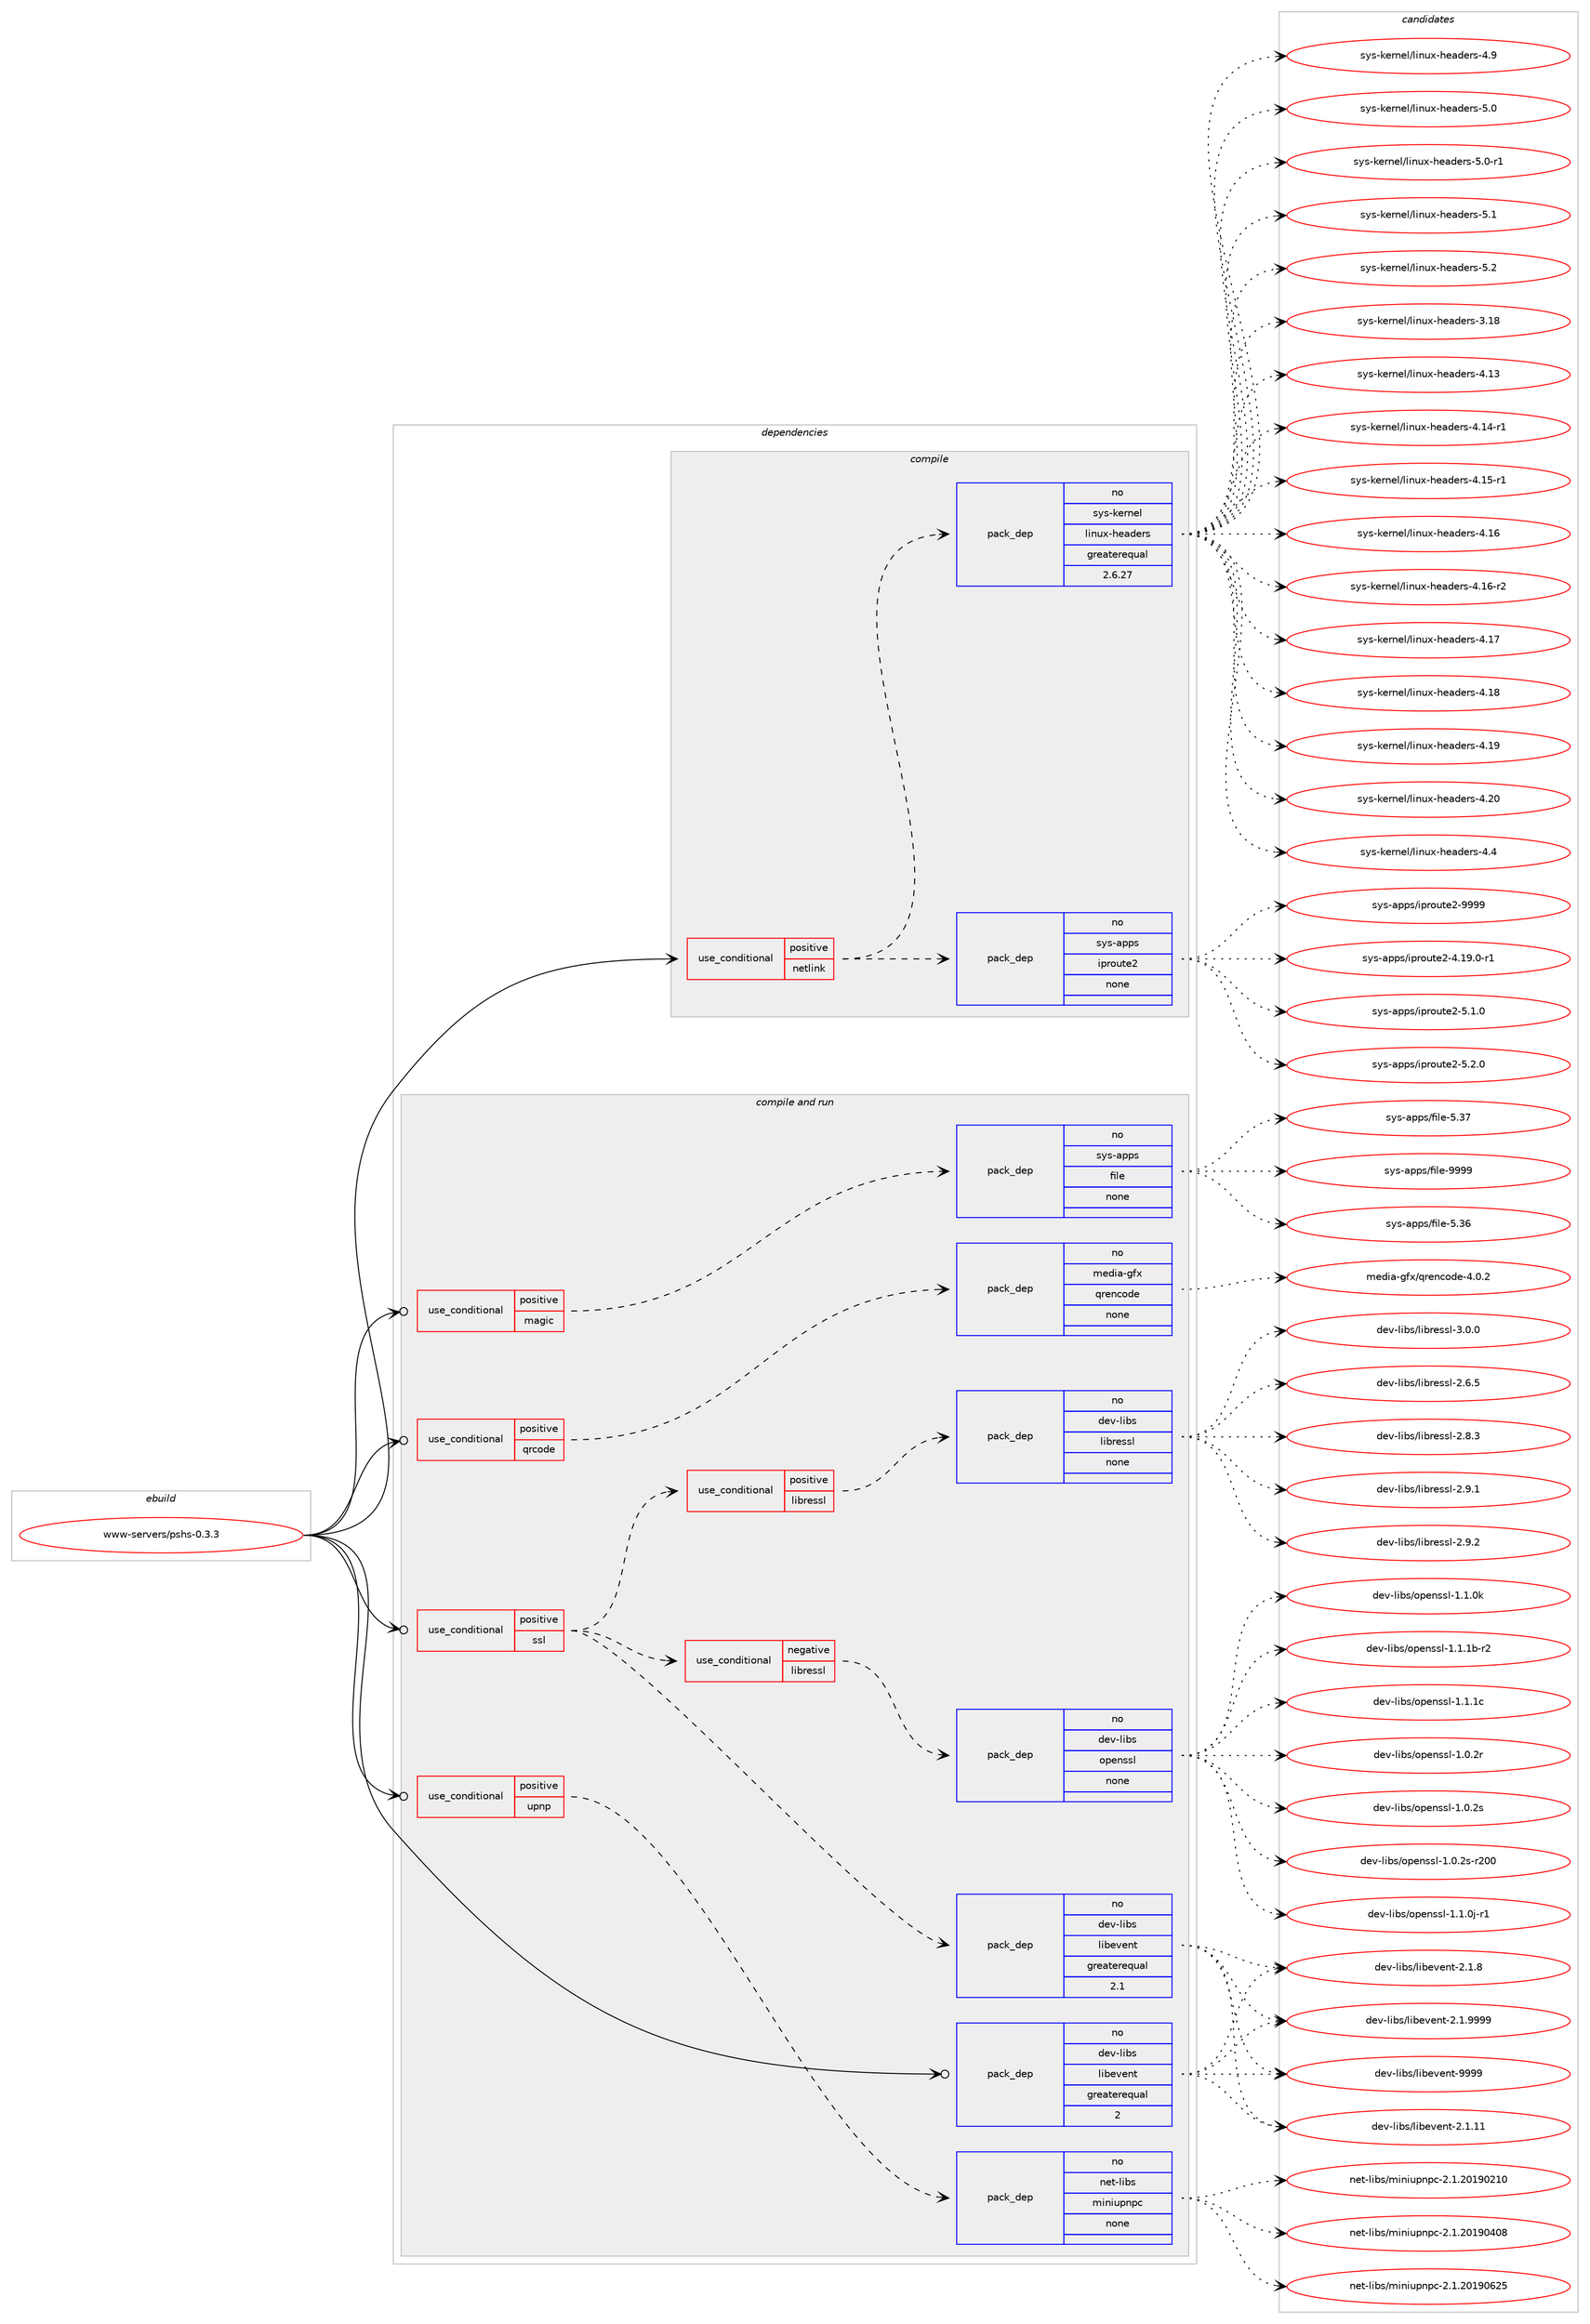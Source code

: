 digraph prolog {

# *************
# Graph options
# *************

newrank=true;
concentrate=true;
compound=true;
graph [rankdir=LR,fontname=Helvetica,fontsize=10,ranksep=1.5];#, ranksep=2.5, nodesep=0.2];
edge  [arrowhead=vee];
node  [fontname=Helvetica,fontsize=10];

# **********
# The ebuild
# **********

subgraph cluster_leftcol {
color=gray;
rank=same;
label=<<i>ebuild</i>>;
id [label="www-servers/pshs-0.3.3", color=red, width=4, href="../www-servers/pshs-0.3.3.svg"];
}

# ****************
# The dependencies
# ****************

subgraph cluster_midcol {
color=gray;
label=<<i>dependencies</i>>;
subgraph cluster_compile {
fillcolor="#eeeeee";
style=filled;
label=<<i>compile</i>>;
subgraph cond539 {
dependency2173 [label=<<TABLE BORDER="0" CELLBORDER="1" CELLSPACING="0" CELLPADDING="4"><TR><TD ROWSPAN="3" CELLPADDING="10">use_conditional</TD></TR><TR><TD>positive</TD></TR><TR><TD>netlink</TD></TR></TABLE>>, shape=none, color=red];
subgraph pack1598 {
dependency2174 [label=<<TABLE BORDER="0" CELLBORDER="1" CELLSPACING="0" CELLPADDING="4" WIDTH="220"><TR><TD ROWSPAN="6" CELLPADDING="30">pack_dep</TD></TR><TR><TD WIDTH="110">no</TD></TR><TR><TD>sys-apps</TD></TR><TR><TD>iproute2</TD></TR><TR><TD>none</TD></TR><TR><TD></TD></TR></TABLE>>, shape=none, color=blue];
}
dependency2173:e -> dependency2174:w [weight=20,style="dashed",arrowhead="vee"];
subgraph pack1599 {
dependency2175 [label=<<TABLE BORDER="0" CELLBORDER="1" CELLSPACING="0" CELLPADDING="4" WIDTH="220"><TR><TD ROWSPAN="6" CELLPADDING="30">pack_dep</TD></TR><TR><TD WIDTH="110">no</TD></TR><TR><TD>sys-kernel</TD></TR><TR><TD>linux-headers</TD></TR><TR><TD>greaterequal</TD></TR><TR><TD>2.6.27</TD></TR></TABLE>>, shape=none, color=blue];
}
dependency2173:e -> dependency2175:w [weight=20,style="dashed",arrowhead="vee"];
}
id:e -> dependency2173:w [weight=20,style="solid",arrowhead="vee"];
}
subgraph cluster_compileandrun {
fillcolor="#eeeeee";
style=filled;
label=<<i>compile and run</i>>;
subgraph cond540 {
dependency2176 [label=<<TABLE BORDER="0" CELLBORDER="1" CELLSPACING="0" CELLPADDING="4"><TR><TD ROWSPAN="3" CELLPADDING="10">use_conditional</TD></TR><TR><TD>positive</TD></TR><TR><TD>magic</TD></TR></TABLE>>, shape=none, color=red];
subgraph pack1600 {
dependency2177 [label=<<TABLE BORDER="0" CELLBORDER="1" CELLSPACING="0" CELLPADDING="4" WIDTH="220"><TR><TD ROWSPAN="6" CELLPADDING="30">pack_dep</TD></TR><TR><TD WIDTH="110">no</TD></TR><TR><TD>sys-apps</TD></TR><TR><TD>file</TD></TR><TR><TD>none</TD></TR><TR><TD></TD></TR></TABLE>>, shape=none, color=blue];
}
dependency2176:e -> dependency2177:w [weight=20,style="dashed",arrowhead="vee"];
}
id:e -> dependency2176:w [weight=20,style="solid",arrowhead="odotvee"];
subgraph cond541 {
dependency2178 [label=<<TABLE BORDER="0" CELLBORDER="1" CELLSPACING="0" CELLPADDING="4"><TR><TD ROWSPAN="3" CELLPADDING="10">use_conditional</TD></TR><TR><TD>positive</TD></TR><TR><TD>qrcode</TD></TR></TABLE>>, shape=none, color=red];
subgraph pack1601 {
dependency2179 [label=<<TABLE BORDER="0" CELLBORDER="1" CELLSPACING="0" CELLPADDING="4" WIDTH="220"><TR><TD ROWSPAN="6" CELLPADDING="30">pack_dep</TD></TR><TR><TD WIDTH="110">no</TD></TR><TR><TD>media-gfx</TD></TR><TR><TD>qrencode</TD></TR><TR><TD>none</TD></TR><TR><TD></TD></TR></TABLE>>, shape=none, color=blue];
}
dependency2178:e -> dependency2179:w [weight=20,style="dashed",arrowhead="vee"];
}
id:e -> dependency2178:w [weight=20,style="solid",arrowhead="odotvee"];
subgraph cond542 {
dependency2180 [label=<<TABLE BORDER="0" CELLBORDER="1" CELLSPACING="0" CELLPADDING="4"><TR><TD ROWSPAN="3" CELLPADDING="10">use_conditional</TD></TR><TR><TD>positive</TD></TR><TR><TD>ssl</TD></TR></TABLE>>, shape=none, color=red];
subgraph pack1602 {
dependency2181 [label=<<TABLE BORDER="0" CELLBORDER="1" CELLSPACING="0" CELLPADDING="4" WIDTH="220"><TR><TD ROWSPAN="6" CELLPADDING="30">pack_dep</TD></TR><TR><TD WIDTH="110">no</TD></TR><TR><TD>dev-libs</TD></TR><TR><TD>libevent</TD></TR><TR><TD>greaterequal</TD></TR><TR><TD>2.1</TD></TR></TABLE>>, shape=none, color=blue];
}
dependency2180:e -> dependency2181:w [weight=20,style="dashed",arrowhead="vee"];
subgraph cond543 {
dependency2182 [label=<<TABLE BORDER="0" CELLBORDER="1" CELLSPACING="0" CELLPADDING="4"><TR><TD ROWSPAN="3" CELLPADDING="10">use_conditional</TD></TR><TR><TD>negative</TD></TR><TR><TD>libressl</TD></TR></TABLE>>, shape=none, color=red];
subgraph pack1603 {
dependency2183 [label=<<TABLE BORDER="0" CELLBORDER="1" CELLSPACING="0" CELLPADDING="4" WIDTH="220"><TR><TD ROWSPAN="6" CELLPADDING="30">pack_dep</TD></TR><TR><TD WIDTH="110">no</TD></TR><TR><TD>dev-libs</TD></TR><TR><TD>openssl</TD></TR><TR><TD>none</TD></TR><TR><TD></TD></TR></TABLE>>, shape=none, color=blue];
}
dependency2182:e -> dependency2183:w [weight=20,style="dashed",arrowhead="vee"];
}
dependency2180:e -> dependency2182:w [weight=20,style="dashed",arrowhead="vee"];
subgraph cond544 {
dependency2184 [label=<<TABLE BORDER="0" CELLBORDER="1" CELLSPACING="0" CELLPADDING="4"><TR><TD ROWSPAN="3" CELLPADDING="10">use_conditional</TD></TR><TR><TD>positive</TD></TR><TR><TD>libressl</TD></TR></TABLE>>, shape=none, color=red];
subgraph pack1604 {
dependency2185 [label=<<TABLE BORDER="0" CELLBORDER="1" CELLSPACING="0" CELLPADDING="4" WIDTH="220"><TR><TD ROWSPAN="6" CELLPADDING="30">pack_dep</TD></TR><TR><TD WIDTH="110">no</TD></TR><TR><TD>dev-libs</TD></TR><TR><TD>libressl</TD></TR><TR><TD>none</TD></TR><TR><TD></TD></TR></TABLE>>, shape=none, color=blue];
}
dependency2184:e -> dependency2185:w [weight=20,style="dashed",arrowhead="vee"];
}
dependency2180:e -> dependency2184:w [weight=20,style="dashed",arrowhead="vee"];
}
id:e -> dependency2180:w [weight=20,style="solid",arrowhead="odotvee"];
subgraph cond545 {
dependency2186 [label=<<TABLE BORDER="0" CELLBORDER="1" CELLSPACING="0" CELLPADDING="4"><TR><TD ROWSPAN="3" CELLPADDING="10">use_conditional</TD></TR><TR><TD>positive</TD></TR><TR><TD>upnp</TD></TR></TABLE>>, shape=none, color=red];
subgraph pack1605 {
dependency2187 [label=<<TABLE BORDER="0" CELLBORDER="1" CELLSPACING="0" CELLPADDING="4" WIDTH="220"><TR><TD ROWSPAN="6" CELLPADDING="30">pack_dep</TD></TR><TR><TD WIDTH="110">no</TD></TR><TR><TD>net-libs</TD></TR><TR><TD>miniupnpc</TD></TR><TR><TD>none</TD></TR><TR><TD></TD></TR></TABLE>>, shape=none, color=blue];
}
dependency2186:e -> dependency2187:w [weight=20,style="dashed",arrowhead="vee"];
}
id:e -> dependency2186:w [weight=20,style="solid",arrowhead="odotvee"];
subgraph pack1606 {
dependency2188 [label=<<TABLE BORDER="0" CELLBORDER="1" CELLSPACING="0" CELLPADDING="4" WIDTH="220"><TR><TD ROWSPAN="6" CELLPADDING="30">pack_dep</TD></TR><TR><TD WIDTH="110">no</TD></TR><TR><TD>dev-libs</TD></TR><TR><TD>libevent</TD></TR><TR><TD>greaterequal</TD></TR><TR><TD>2</TD></TR></TABLE>>, shape=none, color=blue];
}
id:e -> dependency2188:w [weight=20,style="solid",arrowhead="odotvee"];
}
subgraph cluster_run {
fillcolor="#eeeeee";
style=filled;
label=<<i>run</i>>;
}
}

# **************
# The candidates
# **************

subgraph cluster_choices {
rank=same;
color=gray;
label=<<i>candidates</i>>;

subgraph choice1598 {
color=black;
nodesep=1;
choice11512111545971121121154710511211411111711610150455246495746484511449 [label="sys-apps/iproute2-4.19.0-r1", color=red, width=4,href="../sys-apps/iproute2-4.19.0-r1.svg"];
choice11512111545971121121154710511211411111711610150455346494648 [label="sys-apps/iproute2-5.1.0", color=red, width=4,href="../sys-apps/iproute2-5.1.0.svg"];
choice11512111545971121121154710511211411111711610150455346504648 [label="sys-apps/iproute2-5.2.0", color=red, width=4,href="../sys-apps/iproute2-5.2.0.svg"];
choice115121115459711211211547105112114111117116101504557575757 [label="sys-apps/iproute2-9999", color=red, width=4,href="../sys-apps/iproute2-9999.svg"];
dependency2174:e -> choice11512111545971121121154710511211411111711610150455246495746484511449:w [style=dotted,weight="100"];
dependency2174:e -> choice11512111545971121121154710511211411111711610150455346494648:w [style=dotted,weight="100"];
dependency2174:e -> choice11512111545971121121154710511211411111711610150455346504648:w [style=dotted,weight="100"];
dependency2174:e -> choice115121115459711211211547105112114111117116101504557575757:w [style=dotted,weight="100"];
}
subgraph choice1599 {
color=black;
nodesep=1;
choice115121115451071011141101011084710810511011712045104101971001011141154551464956 [label="sys-kernel/linux-headers-3.18", color=red, width=4,href="../sys-kernel/linux-headers-3.18.svg"];
choice115121115451071011141101011084710810511011712045104101971001011141154552464951 [label="sys-kernel/linux-headers-4.13", color=red, width=4,href="../sys-kernel/linux-headers-4.13.svg"];
choice1151211154510710111411010110847108105110117120451041019710010111411545524649524511449 [label="sys-kernel/linux-headers-4.14-r1", color=red, width=4,href="../sys-kernel/linux-headers-4.14-r1.svg"];
choice1151211154510710111411010110847108105110117120451041019710010111411545524649534511449 [label="sys-kernel/linux-headers-4.15-r1", color=red, width=4,href="../sys-kernel/linux-headers-4.15-r1.svg"];
choice115121115451071011141101011084710810511011712045104101971001011141154552464954 [label="sys-kernel/linux-headers-4.16", color=red, width=4,href="../sys-kernel/linux-headers-4.16.svg"];
choice1151211154510710111411010110847108105110117120451041019710010111411545524649544511450 [label="sys-kernel/linux-headers-4.16-r2", color=red, width=4,href="../sys-kernel/linux-headers-4.16-r2.svg"];
choice115121115451071011141101011084710810511011712045104101971001011141154552464955 [label="sys-kernel/linux-headers-4.17", color=red, width=4,href="../sys-kernel/linux-headers-4.17.svg"];
choice115121115451071011141101011084710810511011712045104101971001011141154552464956 [label="sys-kernel/linux-headers-4.18", color=red, width=4,href="../sys-kernel/linux-headers-4.18.svg"];
choice115121115451071011141101011084710810511011712045104101971001011141154552464957 [label="sys-kernel/linux-headers-4.19", color=red, width=4,href="../sys-kernel/linux-headers-4.19.svg"];
choice115121115451071011141101011084710810511011712045104101971001011141154552465048 [label="sys-kernel/linux-headers-4.20", color=red, width=4,href="../sys-kernel/linux-headers-4.20.svg"];
choice1151211154510710111411010110847108105110117120451041019710010111411545524652 [label="sys-kernel/linux-headers-4.4", color=red, width=4,href="../sys-kernel/linux-headers-4.4.svg"];
choice1151211154510710111411010110847108105110117120451041019710010111411545524657 [label="sys-kernel/linux-headers-4.9", color=red, width=4,href="../sys-kernel/linux-headers-4.9.svg"];
choice1151211154510710111411010110847108105110117120451041019710010111411545534648 [label="sys-kernel/linux-headers-5.0", color=red, width=4,href="../sys-kernel/linux-headers-5.0.svg"];
choice11512111545107101114110101108471081051101171204510410197100101114115455346484511449 [label="sys-kernel/linux-headers-5.0-r1", color=red, width=4,href="../sys-kernel/linux-headers-5.0-r1.svg"];
choice1151211154510710111411010110847108105110117120451041019710010111411545534649 [label="sys-kernel/linux-headers-5.1", color=red, width=4,href="../sys-kernel/linux-headers-5.1.svg"];
choice1151211154510710111411010110847108105110117120451041019710010111411545534650 [label="sys-kernel/linux-headers-5.2", color=red, width=4,href="../sys-kernel/linux-headers-5.2.svg"];
dependency2175:e -> choice115121115451071011141101011084710810511011712045104101971001011141154551464956:w [style=dotted,weight="100"];
dependency2175:e -> choice115121115451071011141101011084710810511011712045104101971001011141154552464951:w [style=dotted,weight="100"];
dependency2175:e -> choice1151211154510710111411010110847108105110117120451041019710010111411545524649524511449:w [style=dotted,weight="100"];
dependency2175:e -> choice1151211154510710111411010110847108105110117120451041019710010111411545524649534511449:w [style=dotted,weight="100"];
dependency2175:e -> choice115121115451071011141101011084710810511011712045104101971001011141154552464954:w [style=dotted,weight="100"];
dependency2175:e -> choice1151211154510710111411010110847108105110117120451041019710010111411545524649544511450:w [style=dotted,weight="100"];
dependency2175:e -> choice115121115451071011141101011084710810511011712045104101971001011141154552464955:w [style=dotted,weight="100"];
dependency2175:e -> choice115121115451071011141101011084710810511011712045104101971001011141154552464956:w [style=dotted,weight="100"];
dependency2175:e -> choice115121115451071011141101011084710810511011712045104101971001011141154552464957:w [style=dotted,weight="100"];
dependency2175:e -> choice115121115451071011141101011084710810511011712045104101971001011141154552465048:w [style=dotted,weight="100"];
dependency2175:e -> choice1151211154510710111411010110847108105110117120451041019710010111411545524652:w [style=dotted,weight="100"];
dependency2175:e -> choice1151211154510710111411010110847108105110117120451041019710010111411545524657:w [style=dotted,weight="100"];
dependency2175:e -> choice1151211154510710111411010110847108105110117120451041019710010111411545534648:w [style=dotted,weight="100"];
dependency2175:e -> choice11512111545107101114110101108471081051101171204510410197100101114115455346484511449:w [style=dotted,weight="100"];
dependency2175:e -> choice1151211154510710111411010110847108105110117120451041019710010111411545534649:w [style=dotted,weight="100"];
dependency2175:e -> choice1151211154510710111411010110847108105110117120451041019710010111411545534650:w [style=dotted,weight="100"];
}
subgraph choice1600 {
color=black;
nodesep=1;
choice1151211154597112112115471021051081014553465154 [label="sys-apps/file-5.36", color=red, width=4,href="../sys-apps/file-5.36.svg"];
choice1151211154597112112115471021051081014553465155 [label="sys-apps/file-5.37", color=red, width=4,href="../sys-apps/file-5.37.svg"];
choice1151211154597112112115471021051081014557575757 [label="sys-apps/file-9999", color=red, width=4,href="../sys-apps/file-9999.svg"];
dependency2177:e -> choice1151211154597112112115471021051081014553465154:w [style=dotted,weight="100"];
dependency2177:e -> choice1151211154597112112115471021051081014553465155:w [style=dotted,weight="100"];
dependency2177:e -> choice1151211154597112112115471021051081014557575757:w [style=dotted,weight="100"];
}
subgraph choice1601 {
color=black;
nodesep=1;
choice10910110010597451031021204711311410111099111100101455246484650 [label="media-gfx/qrencode-4.0.2", color=red, width=4,href="../media-gfx/qrencode-4.0.2.svg"];
dependency2179:e -> choice10910110010597451031021204711311410111099111100101455246484650:w [style=dotted,weight="100"];
}
subgraph choice1602 {
color=black;
nodesep=1;
choice1001011184510810598115471081059810111810111011645504649464949 [label="dev-libs/libevent-2.1.11", color=red, width=4,href="../dev-libs/libevent-2.1.11.svg"];
choice10010111845108105981154710810598101118101110116455046494656 [label="dev-libs/libevent-2.1.8", color=red, width=4,href="../dev-libs/libevent-2.1.8.svg"];
choice10010111845108105981154710810598101118101110116455046494657575757 [label="dev-libs/libevent-2.1.9999", color=red, width=4,href="../dev-libs/libevent-2.1.9999.svg"];
choice100101118451081059811547108105981011181011101164557575757 [label="dev-libs/libevent-9999", color=red, width=4,href="../dev-libs/libevent-9999.svg"];
dependency2181:e -> choice1001011184510810598115471081059810111810111011645504649464949:w [style=dotted,weight="100"];
dependency2181:e -> choice10010111845108105981154710810598101118101110116455046494656:w [style=dotted,weight="100"];
dependency2181:e -> choice10010111845108105981154710810598101118101110116455046494657575757:w [style=dotted,weight="100"];
dependency2181:e -> choice100101118451081059811547108105981011181011101164557575757:w [style=dotted,weight="100"];
}
subgraph choice1603 {
color=black;
nodesep=1;
choice100101118451081059811547111112101110115115108454946484650114 [label="dev-libs/openssl-1.0.2r", color=red, width=4,href="../dev-libs/openssl-1.0.2r.svg"];
choice100101118451081059811547111112101110115115108454946484650115 [label="dev-libs/openssl-1.0.2s", color=red, width=4,href="../dev-libs/openssl-1.0.2s.svg"];
choice10010111845108105981154711111210111011511510845494648465011545114504848 [label="dev-libs/openssl-1.0.2s-r200", color=red, width=4,href="../dev-libs/openssl-1.0.2s-r200.svg"];
choice1001011184510810598115471111121011101151151084549464946481064511449 [label="dev-libs/openssl-1.1.0j-r1", color=red, width=4,href="../dev-libs/openssl-1.1.0j-r1.svg"];
choice100101118451081059811547111112101110115115108454946494648107 [label="dev-libs/openssl-1.1.0k", color=red, width=4,href="../dev-libs/openssl-1.1.0k.svg"];
choice100101118451081059811547111112101110115115108454946494649984511450 [label="dev-libs/openssl-1.1.1b-r2", color=red, width=4,href="../dev-libs/openssl-1.1.1b-r2.svg"];
choice10010111845108105981154711111210111011511510845494649464999 [label="dev-libs/openssl-1.1.1c", color=red, width=4,href="../dev-libs/openssl-1.1.1c.svg"];
dependency2183:e -> choice100101118451081059811547111112101110115115108454946484650114:w [style=dotted,weight="100"];
dependency2183:e -> choice100101118451081059811547111112101110115115108454946484650115:w [style=dotted,weight="100"];
dependency2183:e -> choice10010111845108105981154711111210111011511510845494648465011545114504848:w [style=dotted,weight="100"];
dependency2183:e -> choice1001011184510810598115471111121011101151151084549464946481064511449:w [style=dotted,weight="100"];
dependency2183:e -> choice100101118451081059811547111112101110115115108454946494648107:w [style=dotted,weight="100"];
dependency2183:e -> choice100101118451081059811547111112101110115115108454946494649984511450:w [style=dotted,weight="100"];
dependency2183:e -> choice10010111845108105981154711111210111011511510845494649464999:w [style=dotted,weight="100"];
}
subgraph choice1604 {
color=black;
nodesep=1;
choice10010111845108105981154710810598114101115115108455046544653 [label="dev-libs/libressl-2.6.5", color=red, width=4,href="../dev-libs/libressl-2.6.5.svg"];
choice10010111845108105981154710810598114101115115108455046564651 [label="dev-libs/libressl-2.8.3", color=red, width=4,href="../dev-libs/libressl-2.8.3.svg"];
choice10010111845108105981154710810598114101115115108455046574649 [label="dev-libs/libressl-2.9.1", color=red, width=4,href="../dev-libs/libressl-2.9.1.svg"];
choice10010111845108105981154710810598114101115115108455046574650 [label="dev-libs/libressl-2.9.2", color=red, width=4,href="../dev-libs/libressl-2.9.2.svg"];
choice10010111845108105981154710810598114101115115108455146484648 [label="dev-libs/libressl-3.0.0", color=red, width=4,href="../dev-libs/libressl-3.0.0.svg"];
dependency2185:e -> choice10010111845108105981154710810598114101115115108455046544653:w [style=dotted,weight="100"];
dependency2185:e -> choice10010111845108105981154710810598114101115115108455046564651:w [style=dotted,weight="100"];
dependency2185:e -> choice10010111845108105981154710810598114101115115108455046574649:w [style=dotted,weight="100"];
dependency2185:e -> choice10010111845108105981154710810598114101115115108455046574650:w [style=dotted,weight="100"];
dependency2185:e -> choice10010111845108105981154710810598114101115115108455146484648:w [style=dotted,weight="100"];
}
subgraph choice1605 {
color=black;
nodesep=1;
choice1101011164510810598115471091051101051171121101129945504649465048495748504948 [label="net-libs/miniupnpc-2.1.20190210", color=red, width=4,href="../net-libs/miniupnpc-2.1.20190210.svg"];
choice1101011164510810598115471091051101051171121101129945504649465048495748524856 [label="net-libs/miniupnpc-2.1.20190408", color=red, width=4,href="../net-libs/miniupnpc-2.1.20190408.svg"];
choice1101011164510810598115471091051101051171121101129945504649465048495748545053 [label="net-libs/miniupnpc-2.1.20190625", color=red, width=4,href="../net-libs/miniupnpc-2.1.20190625.svg"];
dependency2187:e -> choice1101011164510810598115471091051101051171121101129945504649465048495748504948:w [style=dotted,weight="100"];
dependency2187:e -> choice1101011164510810598115471091051101051171121101129945504649465048495748524856:w [style=dotted,weight="100"];
dependency2187:e -> choice1101011164510810598115471091051101051171121101129945504649465048495748545053:w [style=dotted,weight="100"];
}
subgraph choice1606 {
color=black;
nodesep=1;
choice1001011184510810598115471081059810111810111011645504649464949 [label="dev-libs/libevent-2.1.11", color=red, width=4,href="../dev-libs/libevent-2.1.11.svg"];
choice10010111845108105981154710810598101118101110116455046494656 [label="dev-libs/libevent-2.1.8", color=red, width=4,href="../dev-libs/libevent-2.1.8.svg"];
choice10010111845108105981154710810598101118101110116455046494657575757 [label="dev-libs/libevent-2.1.9999", color=red, width=4,href="../dev-libs/libevent-2.1.9999.svg"];
choice100101118451081059811547108105981011181011101164557575757 [label="dev-libs/libevent-9999", color=red, width=4,href="../dev-libs/libevent-9999.svg"];
dependency2188:e -> choice1001011184510810598115471081059810111810111011645504649464949:w [style=dotted,weight="100"];
dependency2188:e -> choice10010111845108105981154710810598101118101110116455046494656:w [style=dotted,weight="100"];
dependency2188:e -> choice10010111845108105981154710810598101118101110116455046494657575757:w [style=dotted,weight="100"];
dependency2188:e -> choice100101118451081059811547108105981011181011101164557575757:w [style=dotted,weight="100"];
}
}

}
